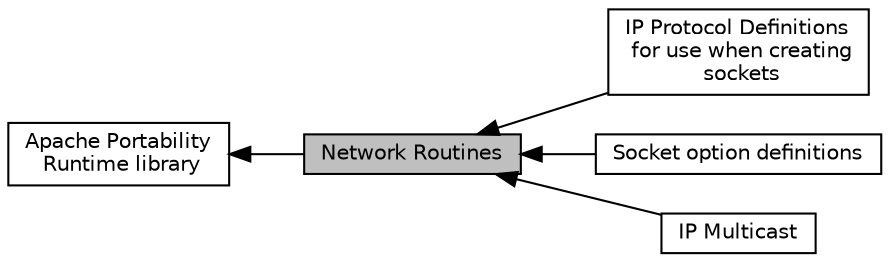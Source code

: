 digraph "Network Routines"
{
  edge [fontname="Helvetica",fontsize="10",labelfontname="Helvetica",labelfontsize="10"];
  node [fontname="Helvetica",fontsize="10",shape=record];
  rankdir=LR;
  Node3 [label="IP Protocol Definitions\l for use when creating\l sockets",height=0.2,width=0.4,color="black", fillcolor="white", style="filled",URL="$group___i_p___proto.html"];
  Node2 [label="Socket option definitions",height=0.2,width=0.4,color="black", fillcolor="white", style="filled",URL="$group__apr__sockopt.html"];
  Node4 [label="IP Multicast",height=0.2,width=0.4,color="black", fillcolor="white", style="filled",URL="$group__apr__mcast.html"];
  Node1 [label="Apache Portability\l Runtime library",height=0.2,width=0.4,color="black", fillcolor="white", style="filled",URL="$group___a_p_r.html"];
  Node0 [label="Network Routines",height=0.2,width=0.4,color="black", fillcolor="grey75", style="filled", fontcolor="black"];
  Node1->Node0 [shape=plaintext, dir="back", style="solid"];
  Node0->Node2 [shape=plaintext, dir="back", style="solid"];
  Node0->Node3 [shape=plaintext, dir="back", style="solid"];
  Node0->Node4 [shape=plaintext, dir="back", style="solid"];
}
